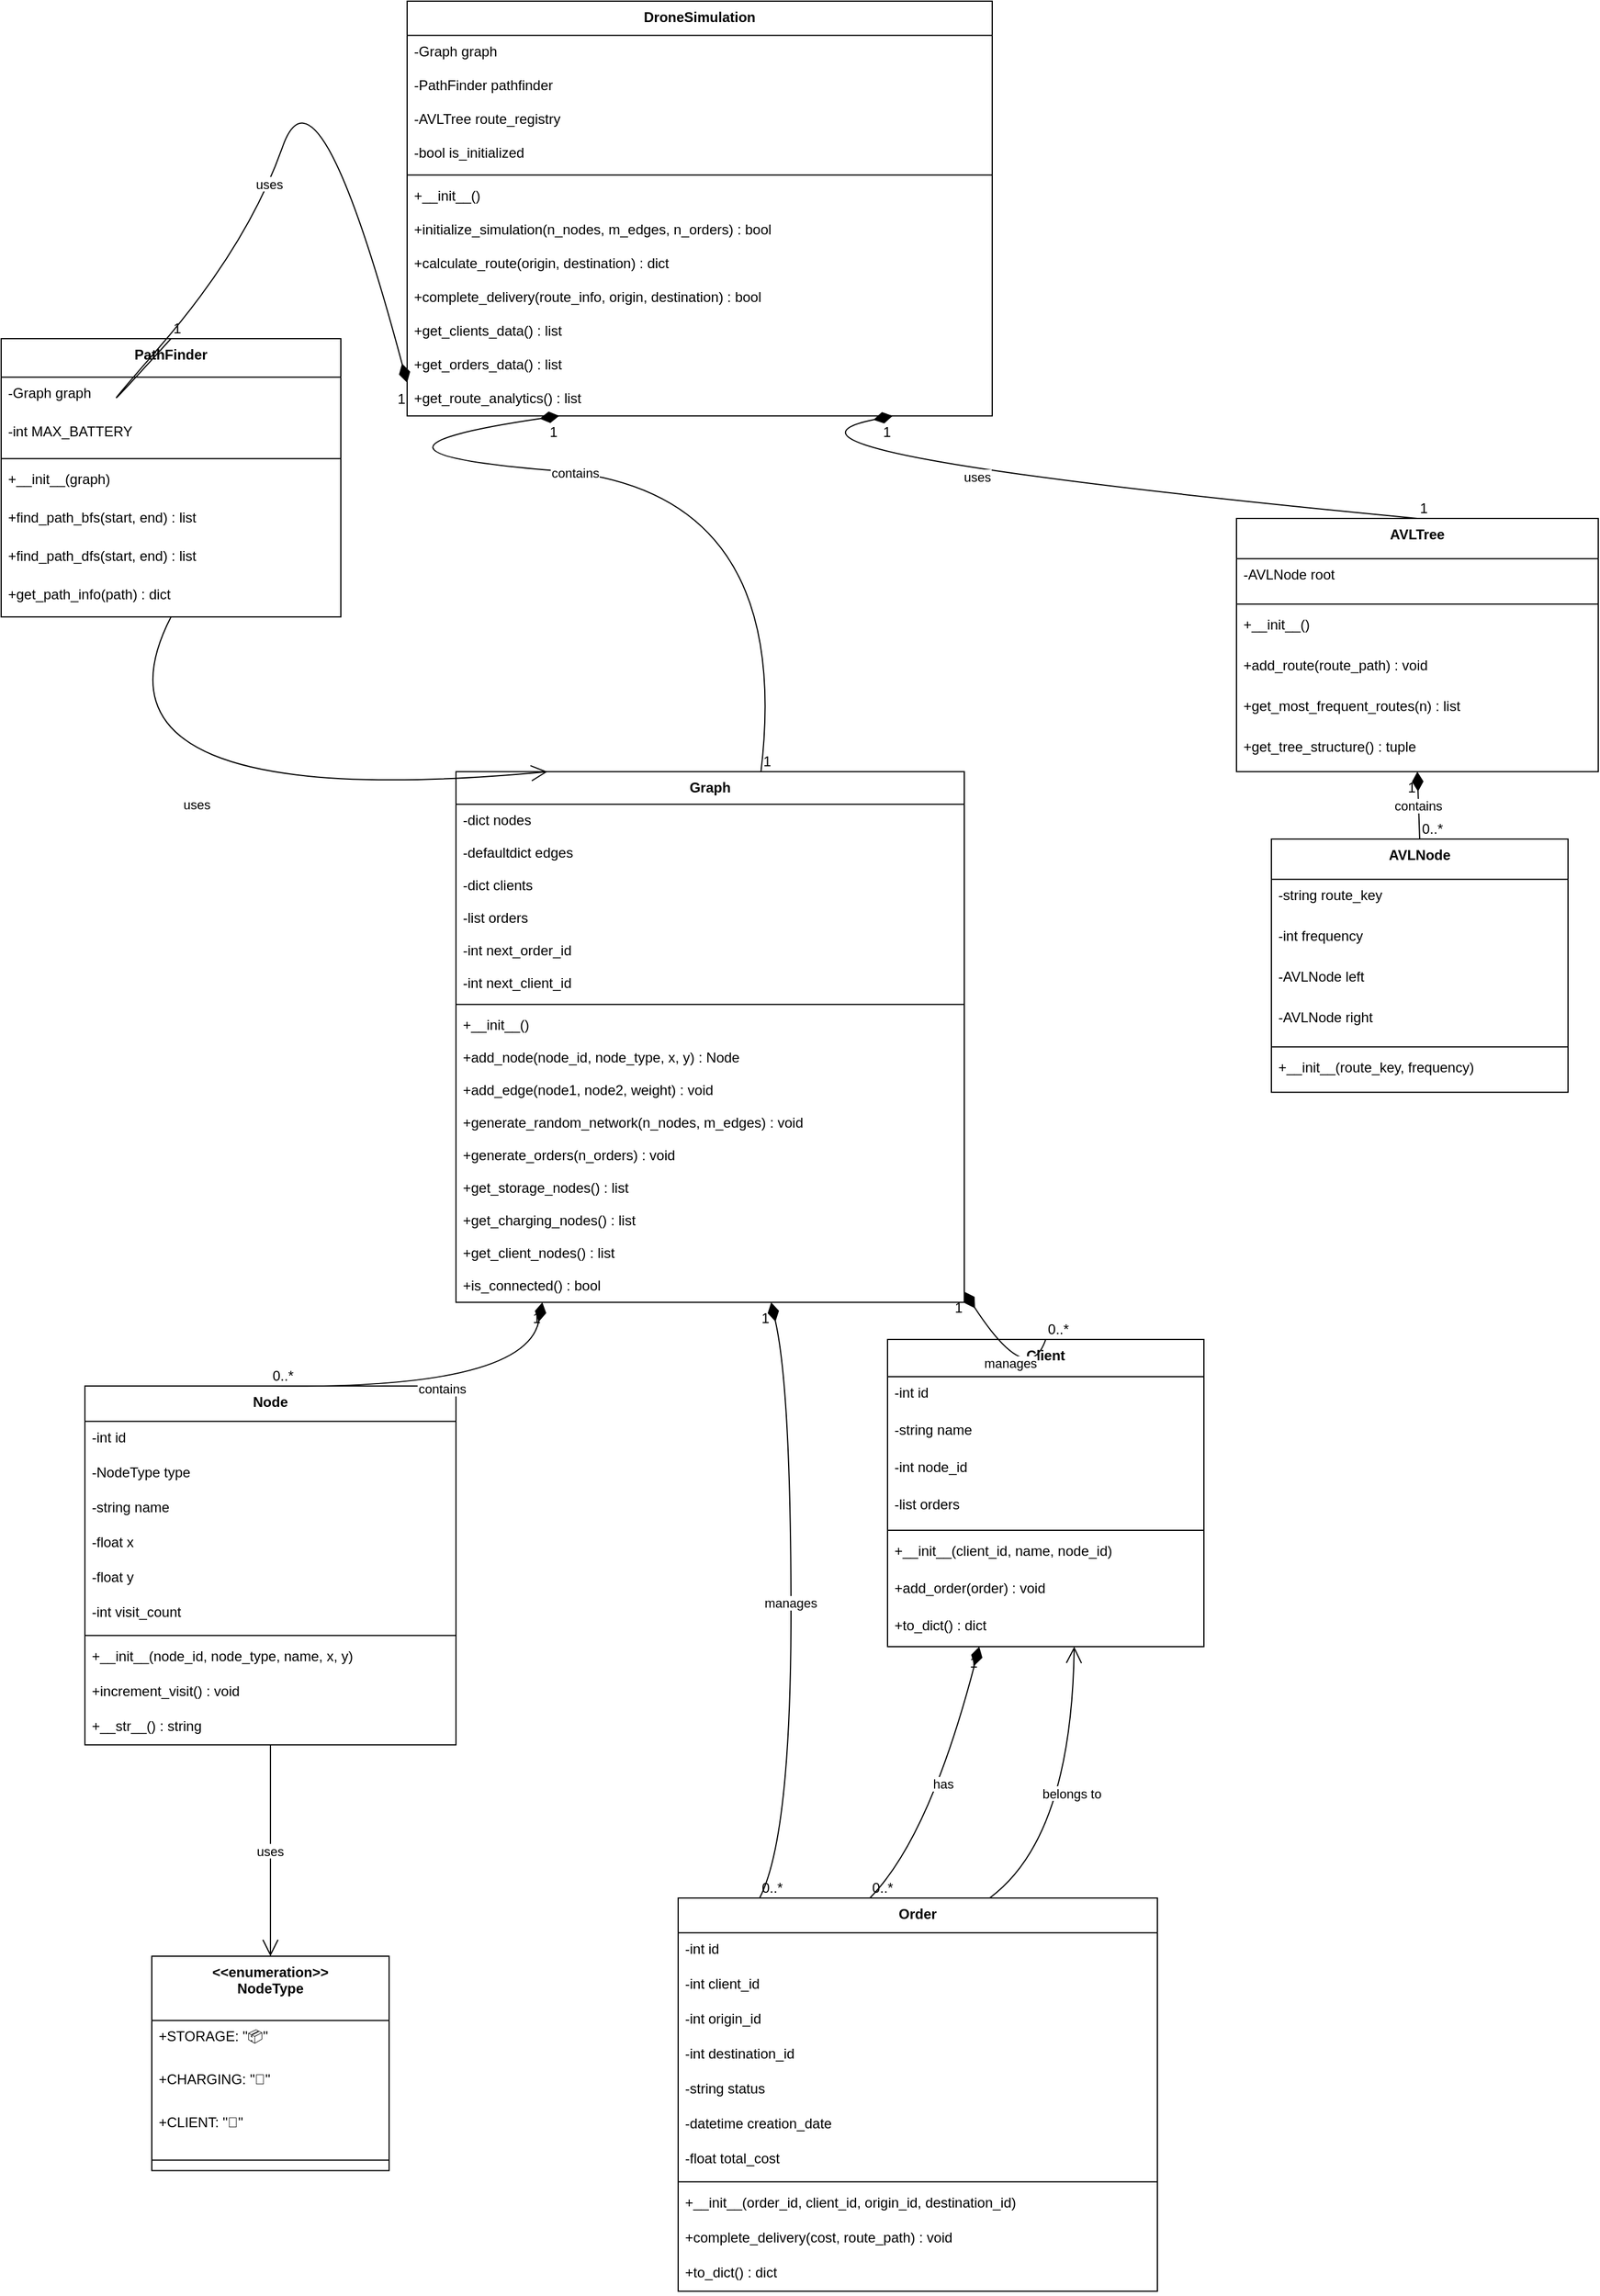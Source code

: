 <mxfile version="27.1.4">
  <diagram id="y_lXuqdZ1ggip_hLGgjh" name="Página-1">
    <mxGraphModel dx="2037" dy="1119" grid="1" gridSize="10" guides="1" tooltips="1" connect="1" arrows="1" fold="1" page="1" pageScale="1" pageWidth="827" pageHeight="1169" math="0" shadow="0">
      <root>
        <mxCell id="0" />
        <mxCell id="1" parent="0" />
        <mxCell id="n8cPeOa20Tu2QeJgqZb3-1" value="&lt;&lt;enumeration&gt;&gt;&#xa;NodeType" style="swimlane;fontStyle=1;align=center;verticalAlign=top;childLayout=stackLayout;horizontal=1;startSize=55.2;horizontalStack=0;resizeParent=1;resizeParentMax=0;resizeLast=0;collapsible=0;marginBottom=0;" vertex="1" parent="1">
          <mxGeometry x="257.5" y="1710" width="204" height="184.2" as="geometry" />
        </mxCell>
        <mxCell id="n8cPeOa20Tu2QeJgqZb3-2" value="+STORAGE: &quot;📦&quot;" style="text;strokeColor=none;fillColor=none;align=left;verticalAlign=top;spacingLeft=4;spacingRight=4;overflow=hidden;rotatable=0;points=[[0,0.5],[1,0.5]];portConstraint=eastwest;" vertex="1" parent="n8cPeOa20Tu2QeJgqZb3-1">
          <mxGeometry y="55.2" width="204" height="37" as="geometry" />
        </mxCell>
        <mxCell id="n8cPeOa20Tu2QeJgqZb3-3" value="+CHARGING: &quot;🔋&quot;" style="text;strokeColor=none;fillColor=none;align=left;verticalAlign=top;spacingLeft=4;spacingRight=4;overflow=hidden;rotatable=0;points=[[0,0.5],[1,0.5]];portConstraint=eastwest;" vertex="1" parent="n8cPeOa20Tu2QeJgqZb3-1">
          <mxGeometry y="92.2" width="204" height="37" as="geometry" />
        </mxCell>
        <mxCell id="n8cPeOa20Tu2QeJgqZb3-4" value="+CLIENT: &quot;👤&quot;" style="text;strokeColor=none;fillColor=none;align=left;verticalAlign=top;spacingLeft=4;spacingRight=4;overflow=hidden;rotatable=0;points=[[0,0.5],[1,0.5]];portConstraint=eastwest;" vertex="1" parent="n8cPeOa20Tu2QeJgqZb3-1">
          <mxGeometry y="129.2" width="204" height="37" as="geometry" />
        </mxCell>
        <mxCell id="n8cPeOa20Tu2QeJgqZb3-5" style="line;strokeWidth=1;fillColor=none;align=left;verticalAlign=middle;spacingTop=-1;spacingLeft=3;spacingRight=3;rotatable=0;labelPosition=right;points=[];portConstraint=eastwest;strokeColor=inherit;" vertex="1" parent="n8cPeOa20Tu2QeJgqZb3-1">
          <mxGeometry y="166.2" width="204" height="18" as="geometry" />
        </mxCell>
        <mxCell id="n8cPeOa20Tu2QeJgqZb3-6" value="Node" style="swimlane;fontStyle=1;align=center;verticalAlign=top;childLayout=stackLayout;horizontal=1;startSize=30.4;horizontalStack=0;resizeParent=1;resizeParentMax=0;resizeLast=0;collapsible=0;marginBottom=0;" vertex="1" parent="1">
          <mxGeometry x="200" y="1220" width="319" height="308.4" as="geometry" />
        </mxCell>
        <mxCell id="n8cPeOa20Tu2QeJgqZb3-7" value="-int id" style="text;strokeColor=none;fillColor=none;align=left;verticalAlign=top;spacingLeft=4;spacingRight=4;overflow=hidden;rotatable=0;points=[[0,0.5],[1,0.5]];portConstraint=eastwest;" vertex="1" parent="n8cPeOa20Tu2QeJgqZb3-6">
          <mxGeometry y="30.4" width="319" height="30" as="geometry" />
        </mxCell>
        <mxCell id="n8cPeOa20Tu2QeJgqZb3-8" value="-NodeType type" style="text;strokeColor=none;fillColor=none;align=left;verticalAlign=top;spacingLeft=4;spacingRight=4;overflow=hidden;rotatable=0;points=[[0,0.5],[1,0.5]];portConstraint=eastwest;" vertex="1" parent="n8cPeOa20Tu2QeJgqZb3-6">
          <mxGeometry y="60.4" width="319" height="30" as="geometry" />
        </mxCell>
        <mxCell id="n8cPeOa20Tu2QeJgqZb3-9" value="-string name" style="text;strokeColor=none;fillColor=none;align=left;verticalAlign=top;spacingLeft=4;spacingRight=4;overflow=hidden;rotatable=0;points=[[0,0.5],[1,0.5]];portConstraint=eastwest;" vertex="1" parent="n8cPeOa20Tu2QeJgqZb3-6">
          <mxGeometry y="90.4" width="319" height="30" as="geometry" />
        </mxCell>
        <mxCell id="n8cPeOa20Tu2QeJgqZb3-10" value="-float x" style="text;strokeColor=none;fillColor=none;align=left;verticalAlign=top;spacingLeft=4;spacingRight=4;overflow=hidden;rotatable=0;points=[[0,0.5],[1,0.5]];portConstraint=eastwest;" vertex="1" parent="n8cPeOa20Tu2QeJgqZb3-6">
          <mxGeometry y="120.4" width="319" height="30" as="geometry" />
        </mxCell>
        <mxCell id="n8cPeOa20Tu2QeJgqZb3-11" value="-float y" style="text;strokeColor=none;fillColor=none;align=left;verticalAlign=top;spacingLeft=4;spacingRight=4;overflow=hidden;rotatable=0;points=[[0,0.5],[1,0.5]];portConstraint=eastwest;" vertex="1" parent="n8cPeOa20Tu2QeJgqZb3-6">
          <mxGeometry y="150.4" width="319" height="30" as="geometry" />
        </mxCell>
        <mxCell id="n8cPeOa20Tu2QeJgqZb3-12" value="-int visit_count" style="text;strokeColor=none;fillColor=none;align=left;verticalAlign=top;spacingLeft=4;spacingRight=4;overflow=hidden;rotatable=0;points=[[0,0.5],[1,0.5]];portConstraint=eastwest;" vertex="1" parent="n8cPeOa20Tu2QeJgqZb3-6">
          <mxGeometry y="180.4" width="319" height="30" as="geometry" />
        </mxCell>
        <mxCell id="n8cPeOa20Tu2QeJgqZb3-13" style="line;strokeWidth=1;fillColor=none;align=left;verticalAlign=middle;spacingTop=-1;spacingLeft=3;spacingRight=3;rotatable=0;labelPosition=right;points=[];portConstraint=eastwest;strokeColor=inherit;" vertex="1" parent="n8cPeOa20Tu2QeJgqZb3-6">
          <mxGeometry y="210.4" width="319" height="8" as="geometry" />
        </mxCell>
        <mxCell id="n8cPeOa20Tu2QeJgqZb3-14" value="+__init__(node_id, node_type, name, x, y)" style="text;strokeColor=none;fillColor=none;align=left;verticalAlign=top;spacingLeft=4;spacingRight=4;overflow=hidden;rotatable=0;points=[[0,0.5],[1,0.5]];portConstraint=eastwest;" vertex="1" parent="n8cPeOa20Tu2QeJgqZb3-6">
          <mxGeometry y="218.4" width="319" height="30" as="geometry" />
        </mxCell>
        <mxCell id="n8cPeOa20Tu2QeJgqZb3-15" value="+increment_visit() : void" style="text;strokeColor=none;fillColor=none;align=left;verticalAlign=top;spacingLeft=4;spacingRight=4;overflow=hidden;rotatable=0;points=[[0,0.5],[1,0.5]];portConstraint=eastwest;" vertex="1" parent="n8cPeOa20Tu2QeJgqZb3-6">
          <mxGeometry y="248.4" width="319" height="30" as="geometry" />
        </mxCell>
        <mxCell id="n8cPeOa20Tu2QeJgqZb3-16" value="+__str__() : string" style="text;strokeColor=none;fillColor=none;align=left;verticalAlign=top;spacingLeft=4;spacingRight=4;overflow=hidden;rotatable=0;points=[[0,0.5],[1,0.5]];portConstraint=eastwest;" vertex="1" parent="n8cPeOa20Tu2QeJgqZb3-6">
          <mxGeometry y="278.4" width="319" height="30" as="geometry" />
        </mxCell>
        <mxCell id="n8cPeOa20Tu2QeJgqZb3-17" value="Graph" style="swimlane;fontStyle=1;align=center;verticalAlign=top;childLayout=stackLayout;horizontal=1;startSize=28;horizontalStack=0;resizeParent=1;resizeParentMax=0;resizeLast=0;collapsible=0;marginBottom=0;" vertex="1" parent="1">
          <mxGeometry x="519" y="692.15" width="437" height="456" as="geometry" />
        </mxCell>
        <mxCell id="n8cPeOa20Tu2QeJgqZb3-18" value="-dict nodes" style="text;strokeColor=none;fillColor=none;align=left;verticalAlign=top;spacingLeft=4;spacingRight=4;overflow=hidden;rotatable=0;points=[[0,0.5],[1,0.5]];portConstraint=eastwest;" vertex="1" parent="n8cPeOa20Tu2QeJgqZb3-17">
          <mxGeometry y="28" width="437" height="28" as="geometry" />
        </mxCell>
        <mxCell id="n8cPeOa20Tu2QeJgqZb3-19" value="-defaultdict edges" style="text;strokeColor=none;fillColor=none;align=left;verticalAlign=top;spacingLeft=4;spacingRight=4;overflow=hidden;rotatable=0;points=[[0,0.5],[1,0.5]];portConstraint=eastwest;" vertex="1" parent="n8cPeOa20Tu2QeJgqZb3-17">
          <mxGeometry y="56" width="437" height="28" as="geometry" />
        </mxCell>
        <mxCell id="n8cPeOa20Tu2QeJgqZb3-20" value="-dict clients" style="text;strokeColor=none;fillColor=none;align=left;verticalAlign=top;spacingLeft=4;spacingRight=4;overflow=hidden;rotatable=0;points=[[0,0.5],[1,0.5]];portConstraint=eastwest;" vertex="1" parent="n8cPeOa20Tu2QeJgqZb3-17">
          <mxGeometry y="84" width="437" height="28" as="geometry" />
        </mxCell>
        <mxCell id="n8cPeOa20Tu2QeJgqZb3-21" value="-list orders" style="text;strokeColor=none;fillColor=none;align=left;verticalAlign=top;spacingLeft=4;spacingRight=4;overflow=hidden;rotatable=0;points=[[0,0.5],[1,0.5]];portConstraint=eastwest;" vertex="1" parent="n8cPeOa20Tu2QeJgqZb3-17">
          <mxGeometry y="112" width="437" height="28" as="geometry" />
        </mxCell>
        <mxCell id="n8cPeOa20Tu2QeJgqZb3-22" value="-int next_order_id" style="text;strokeColor=none;fillColor=none;align=left;verticalAlign=top;spacingLeft=4;spacingRight=4;overflow=hidden;rotatable=0;points=[[0,0.5],[1,0.5]];portConstraint=eastwest;" vertex="1" parent="n8cPeOa20Tu2QeJgqZb3-17">
          <mxGeometry y="140" width="437" height="28" as="geometry" />
        </mxCell>
        <mxCell id="n8cPeOa20Tu2QeJgqZb3-23" value="-int next_client_id" style="text;strokeColor=none;fillColor=none;align=left;verticalAlign=top;spacingLeft=4;spacingRight=4;overflow=hidden;rotatable=0;points=[[0,0.5],[1,0.5]];portConstraint=eastwest;" vertex="1" parent="n8cPeOa20Tu2QeJgqZb3-17">
          <mxGeometry y="168" width="437" height="28" as="geometry" />
        </mxCell>
        <mxCell id="n8cPeOa20Tu2QeJgqZb3-24" style="line;strokeWidth=1;fillColor=none;align=left;verticalAlign=middle;spacingTop=-1;spacingLeft=3;spacingRight=3;rotatable=0;labelPosition=right;points=[];portConstraint=eastwest;strokeColor=inherit;" vertex="1" parent="n8cPeOa20Tu2QeJgqZb3-17">
          <mxGeometry y="196" width="437" height="8" as="geometry" />
        </mxCell>
        <mxCell id="n8cPeOa20Tu2QeJgqZb3-25" value="+__init__()" style="text;strokeColor=none;fillColor=none;align=left;verticalAlign=top;spacingLeft=4;spacingRight=4;overflow=hidden;rotatable=0;points=[[0,0.5],[1,0.5]];portConstraint=eastwest;" vertex="1" parent="n8cPeOa20Tu2QeJgqZb3-17">
          <mxGeometry y="204" width="437" height="28" as="geometry" />
        </mxCell>
        <mxCell id="n8cPeOa20Tu2QeJgqZb3-26" value="+add_node(node_id, node_type, x, y) : Node" style="text;strokeColor=none;fillColor=none;align=left;verticalAlign=top;spacingLeft=4;spacingRight=4;overflow=hidden;rotatable=0;points=[[0,0.5],[1,0.5]];portConstraint=eastwest;" vertex="1" parent="n8cPeOa20Tu2QeJgqZb3-17">
          <mxGeometry y="232" width="437" height="28" as="geometry" />
        </mxCell>
        <mxCell id="n8cPeOa20Tu2QeJgqZb3-27" value="+add_edge(node1, node2, weight) : void" style="text;strokeColor=none;fillColor=none;align=left;verticalAlign=top;spacingLeft=4;spacingRight=4;overflow=hidden;rotatable=0;points=[[0,0.5],[1,0.5]];portConstraint=eastwest;" vertex="1" parent="n8cPeOa20Tu2QeJgqZb3-17">
          <mxGeometry y="260" width="437" height="28" as="geometry" />
        </mxCell>
        <mxCell id="n8cPeOa20Tu2QeJgqZb3-28" value="+generate_random_network(n_nodes, m_edges) : void" style="text;strokeColor=none;fillColor=none;align=left;verticalAlign=top;spacingLeft=4;spacingRight=4;overflow=hidden;rotatable=0;points=[[0,0.5],[1,0.5]];portConstraint=eastwest;" vertex="1" parent="n8cPeOa20Tu2QeJgqZb3-17">
          <mxGeometry y="288" width="437" height="28" as="geometry" />
        </mxCell>
        <mxCell id="n8cPeOa20Tu2QeJgqZb3-29" value="+generate_orders(n_orders) : void" style="text;strokeColor=none;fillColor=none;align=left;verticalAlign=top;spacingLeft=4;spacingRight=4;overflow=hidden;rotatable=0;points=[[0,0.5],[1,0.5]];portConstraint=eastwest;" vertex="1" parent="n8cPeOa20Tu2QeJgqZb3-17">
          <mxGeometry y="316" width="437" height="28" as="geometry" />
        </mxCell>
        <mxCell id="n8cPeOa20Tu2QeJgqZb3-30" value="+get_storage_nodes() : list" style="text;strokeColor=none;fillColor=none;align=left;verticalAlign=top;spacingLeft=4;spacingRight=4;overflow=hidden;rotatable=0;points=[[0,0.5],[1,0.5]];portConstraint=eastwest;" vertex="1" parent="n8cPeOa20Tu2QeJgqZb3-17">
          <mxGeometry y="344" width="437" height="28" as="geometry" />
        </mxCell>
        <mxCell id="n8cPeOa20Tu2QeJgqZb3-31" value="+get_charging_nodes() : list" style="text;strokeColor=none;fillColor=none;align=left;verticalAlign=top;spacingLeft=4;spacingRight=4;overflow=hidden;rotatable=0;points=[[0,0.5],[1,0.5]];portConstraint=eastwest;" vertex="1" parent="n8cPeOa20Tu2QeJgqZb3-17">
          <mxGeometry y="372" width="437" height="28" as="geometry" />
        </mxCell>
        <mxCell id="n8cPeOa20Tu2QeJgqZb3-32" value="+get_client_nodes() : list" style="text;strokeColor=none;fillColor=none;align=left;verticalAlign=top;spacingLeft=4;spacingRight=4;overflow=hidden;rotatable=0;points=[[0,0.5],[1,0.5]];portConstraint=eastwest;" vertex="1" parent="n8cPeOa20Tu2QeJgqZb3-17">
          <mxGeometry y="400" width="437" height="28" as="geometry" />
        </mxCell>
        <mxCell id="n8cPeOa20Tu2QeJgqZb3-33" value="+is_connected() : bool" style="text;strokeColor=none;fillColor=none;align=left;verticalAlign=top;spacingLeft=4;spacingRight=4;overflow=hidden;rotatable=0;points=[[0,0.5],[1,0.5]];portConstraint=eastwest;" vertex="1" parent="n8cPeOa20Tu2QeJgqZb3-17">
          <mxGeometry y="428" width="437" height="28" as="geometry" />
        </mxCell>
        <mxCell id="n8cPeOa20Tu2QeJgqZb3-34" value="Order" style="swimlane;fontStyle=1;align=center;verticalAlign=top;childLayout=stackLayout;horizontal=1;startSize=29.818;horizontalStack=0;resizeParent=1;resizeParentMax=0;resizeLast=0;collapsible=0;marginBottom=0;" vertex="1" parent="1">
          <mxGeometry x="710" y="1660" width="412" height="337.818" as="geometry" />
        </mxCell>
        <mxCell id="n8cPeOa20Tu2QeJgqZb3-35" value="-int id" style="text;strokeColor=none;fillColor=none;align=left;verticalAlign=top;spacingLeft=4;spacingRight=4;overflow=hidden;rotatable=0;points=[[0,0.5],[1,0.5]];portConstraint=eastwest;" vertex="1" parent="n8cPeOa20Tu2QeJgqZb3-34">
          <mxGeometry y="29.818" width="412" height="30" as="geometry" />
        </mxCell>
        <mxCell id="n8cPeOa20Tu2QeJgqZb3-36" value="-int client_id" style="text;strokeColor=none;fillColor=none;align=left;verticalAlign=top;spacingLeft=4;spacingRight=4;overflow=hidden;rotatable=0;points=[[0,0.5],[1,0.5]];portConstraint=eastwest;" vertex="1" parent="n8cPeOa20Tu2QeJgqZb3-34">
          <mxGeometry y="59.818" width="412" height="30" as="geometry" />
        </mxCell>
        <mxCell id="n8cPeOa20Tu2QeJgqZb3-37" value="-int origin_id" style="text;strokeColor=none;fillColor=none;align=left;verticalAlign=top;spacingLeft=4;spacingRight=4;overflow=hidden;rotatable=0;points=[[0,0.5],[1,0.5]];portConstraint=eastwest;" vertex="1" parent="n8cPeOa20Tu2QeJgqZb3-34">
          <mxGeometry y="89.818" width="412" height="30" as="geometry" />
        </mxCell>
        <mxCell id="n8cPeOa20Tu2QeJgqZb3-38" value="-int destination_id" style="text;strokeColor=none;fillColor=none;align=left;verticalAlign=top;spacingLeft=4;spacingRight=4;overflow=hidden;rotatable=0;points=[[0,0.5],[1,0.5]];portConstraint=eastwest;" vertex="1" parent="n8cPeOa20Tu2QeJgqZb3-34">
          <mxGeometry y="119.818" width="412" height="30" as="geometry" />
        </mxCell>
        <mxCell id="n8cPeOa20Tu2QeJgqZb3-39" value="-string status" style="text;strokeColor=none;fillColor=none;align=left;verticalAlign=top;spacingLeft=4;spacingRight=4;overflow=hidden;rotatable=0;points=[[0,0.5],[1,0.5]];portConstraint=eastwest;" vertex="1" parent="n8cPeOa20Tu2QeJgqZb3-34">
          <mxGeometry y="149.818" width="412" height="30" as="geometry" />
        </mxCell>
        <mxCell id="n8cPeOa20Tu2QeJgqZb3-40" value="-datetime creation_date" style="text;strokeColor=none;fillColor=none;align=left;verticalAlign=top;spacingLeft=4;spacingRight=4;overflow=hidden;rotatable=0;points=[[0,0.5],[1,0.5]];portConstraint=eastwest;" vertex="1" parent="n8cPeOa20Tu2QeJgqZb3-34">
          <mxGeometry y="179.818" width="412" height="30" as="geometry" />
        </mxCell>
        <mxCell id="n8cPeOa20Tu2QeJgqZb3-41" value="-float total_cost" style="text;strokeColor=none;fillColor=none;align=left;verticalAlign=top;spacingLeft=4;spacingRight=4;overflow=hidden;rotatable=0;points=[[0,0.5],[1,0.5]];portConstraint=eastwest;" vertex="1" parent="n8cPeOa20Tu2QeJgqZb3-34">
          <mxGeometry y="209.818" width="412" height="30" as="geometry" />
        </mxCell>
        <mxCell id="n8cPeOa20Tu2QeJgqZb3-42" style="line;strokeWidth=1;fillColor=none;align=left;verticalAlign=middle;spacingTop=-1;spacingLeft=3;spacingRight=3;rotatable=0;labelPosition=right;points=[];portConstraint=eastwest;strokeColor=inherit;" vertex="1" parent="n8cPeOa20Tu2QeJgqZb3-34">
          <mxGeometry y="239.818" width="412" height="8" as="geometry" />
        </mxCell>
        <mxCell id="n8cPeOa20Tu2QeJgqZb3-43" value="+__init__(order_id, client_id, origin_id, destination_id)" style="text;strokeColor=none;fillColor=none;align=left;verticalAlign=top;spacingLeft=4;spacingRight=4;overflow=hidden;rotatable=0;points=[[0,0.5],[1,0.5]];portConstraint=eastwest;" vertex="1" parent="n8cPeOa20Tu2QeJgqZb3-34">
          <mxGeometry y="247.818" width="412" height="30" as="geometry" />
        </mxCell>
        <mxCell id="n8cPeOa20Tu2QeJgqZb3-44" value="+complete_delivery(cost, route_path) : void" style="text;strokeColor=none;fillColor=none;align=left;verticalAlign=top;spacingLeft=4;spacingRight=4;overflow=hidden;rotatable=0;points=[[0,0.5],[1,0.5]];portConstraint=eastwest;" vertex="1" parent="n8cPeOa20Tu2QeJgqZb3-34">
          <mxGeometry y="277.818" width="412" height="30" as="geometry" />
        </mxCell>
        <mxCell id="n8cPeOa20Tu2QeJgqZb3-45" value="+to_dict() : dict" style="text;strokeColor=none;fillColor=none;align=left;verticalAlign=top;spacingLeft=4;spacingRight=4;overflow=hidden;rotatable=0;points=[[0,0.5],[1,0.5]];portConstraint=eastwest;" vertex="1" parent="n8cPeOa20Tu2QeJgqZb3-34">
          <mxGeometry y="307.818" width="412" height="30" as="geometry" />
        </mxCell>
        <mxCell id="n8cPeOa20Tu2QeJgqZb3-46" value="Client" style="swimlane;fontStyle=1;align=center;verticalAlign=top;childLayout=stackLayout;horizontal=1;startSize=32;horizontalStack=0;resizeParent=1;resizeParentMax=0;resizeLast=0;collapsible=0;marginBottom=0;" vertex="1" parent="1">
          <mxGeometry x="890" y="1180" width="272" height="264" as="geometry" />
        </mxCell>
        <mxCell id="n8cPeOa20Tu2QeJgqZb3-47" value="-int id" style="text;strokeColor=none;fillColor=none;align=left;verticalAlign=top;spacingLeft=4;spacingRight=4;overflow=hidden;rotatable=0;points=[[0,0.5],[1,0.5]];portConstraint=eastwest;" vertex="1" parent="n8cPeOa20Tu2QeJgqZb3-46">
          <mxGeometry y="32" width="272" height="32" as="geometry" />
        </mxCell>
        <mxCell id="n8cPeOa20Tu2QeJgqZb3-48" value="-string name" style="text;strokeColor=none;fillColor=none;align=left;verticalAlign=top;spacingLeft=4;spacingRight=4;overflow=hidden;rotatable=0;points=[[0,0.5],[1,0.5]];portConstraint=eastwest;" vertex="1" parent="n8cPeOa20Tu2QeJgqZb3-46">
          <mxGeometry y="64" width="272" height="32" as="geometry" />
        </mxCell>
        <mxCell id="n8cPeOa20Tu2QeJgqZb3-49" value="-int node_id" style="text;strokeColor=none;fillColor=none;align=left;verticalAlign=top;spacingLeft=4;spacingRight=4;overflow=hidden;rotatable=0;points=[[0,0.5],[1,0.5]];portConstraint=eastwest;" vertex="1" parent="n8cPeOa20Tu2QeJgqZb3-46">
          <mxGeometry y="96" width="272" height="32" as="geometry" />
        </mxCell>
        <mxCell id="n8cPeOa20Tu2QeJgqZb3-50" value="-list orders" style="text;strokeColor=none;fillColor=none;align=left;verticalAlign=top;spacingLeft=4;spacingRight=4;overflow=hidden;rotatable=0;points=[[0,0.5],[1,0.5]];portConstraint=eastwest;" vertex="1" parent="n8cPeOa20Tu2QeJgqZb3-46">
          <mxGeometry y="128" width="272" height="32" as="geometry" />
        </mxCell>
        <mxCell id="n8cPeOa20Tu2QeJgqZb3-51" style="line;strokeWidth=1;fillColor=none;align=left;verticalAlign=middle;spacingTop=-1;spacingLeft=3;spacingRight=3;rotatable=0;labelPosition=right;points=[];portConstraint=eastwest;strokeColor=inherit;" vertex="1" parent="n8cPeOa20Tu2QeJgqZb3-46">
          <mxGeometry y="160" width="272" height="8" as="geometry" />
        </mxCell>
        <mxCell id="n8cPeOa20Tu2QeJgqZb3-52" value="+__init__(client_id, name, node_id)" style="text;strokeColor=none;fillColor=none;align=left;verticalAlign=top;spacingLeft=4;spacingRight=4;overflow=hidden;rotatable=0;points=[[0,0.5],[1,0.5]];portConstraint=eastwest;" vertex="1" parent="n8cPeOa20Tu2QeJgqZb3-46">
          <mxGeometry y="168" width="272" height="32" as="geometry" />
        </mxCell>
        <mxCell id="n8cPeOa20Tu2QeJgqZb3-53" value="+add_order(order) : void" style="text;strokeColor=none;fillColor=none;align=left;verticalAlign=top;spacingLeft=4;spacingRight=4;overflow=hidden;rotatable=0;points=[[0,0.5],[1,0.5]];portConstraint=eastwest;" vertex="1" parent="n8cPeOa20Tu2QeJgqZb3-46">
          <mxGeometry y="200" width="272" height="32" as="geometry" />
        </mxCell>
        <mxCell id="n8cPeOa20Tu2QeJgqZb3-54" value="+to_dict() : dict" style="text;strokeColor=none;fillColor=none;align=left;verticalAlign=top;spacingLeft=4;spacingRight=4;overflow=hidden;rotatable=0;points=[[0,0.5],[1,0.5]];portConstraint=eastwest;" vertex="1" parent="n8cPeOa20Tu2QeJgqZb3-46">
          <mxGeometry y="232" width="272" height="32" as="geometry" />
        </mxCell>
        <mxCell id="n8cPeOa20Tu2QeJgqZb3-55" value="PathFinder" style="swimlane;fontStyle=1;align=center;verticalAlign=top;childLayout=stackLayout;horizontal=1;startSize=33.143;horizontalStack=0;resizeParent=1;resizeParentMax=0;resizeLast=0;collapsible=0;marginBottom=0;" vertex="1" parent="1">
          <mxGeometry x="128" y="320" width="292" height="239.143" as="geometry" />
        </mxCell>
        <mxCell id="n8cPeOa20Tu2QeJgqZb3-56" value="-Graph graph" style="text;strokeColor=none;fillColor=none;align=left;verticalAlign=top;spacingLeft=4;spacingRight=4;overflow=hidden;rotatable=0;points=[[0,0.5],[1,0.5]];portConstraint=eastwest;" vertex="1" parent="n8cPeOa20Tu2QeJgqZb3-55">
          <mxGeometry y="33.143" width="292" height="33" as="geometry" />
        </mxCell>
        <mxCell id="n8cPeOa20Tu2QeJgqZb3-57" value="-int MAX_BATTERY" style="text;strokeColor=none;fillColor=none;align=left;verticalAlign=top;spacingLeft=4;spacingRight=4;overflow=hidden;rotatable=0;points=[[0,0.5],[1,0.5]];portConstraint=eastwest;" vertex="1" parent="n8cPeOa20Tu2QeJgqZb3-55">
          <mxGeometry y="66.143" width="292" height="33" as="geometry" />
        </mxCell>
        <mxCell id="n8cPeOa20Tu2QeJgqZb3-58" style="line;strokeWidth=1;fillColor=none;align=left;verticalAlign=middle;spacingTop=-1;spacingLeft=3;spacingRight=3;rotatable=0;labelPosition=right;points=[];portConstraint=eastwest;strokeColor=inherit;" vertex="1" parent="n8cPeOa20Tu2QeJgqZb3-55">
          <mxGeometry y="99.143" width="292" height="8" as="geometry" />
        </mxCell>
        <mxCell id="n8cPeOa20Tu2QeJgqZb3-59" value="+__init__(graph)" style="text;strokeColor=none;fillColor=none;align=left;verticalAlign=top;spacingLeft=4;spacingRight=4;overflow=hidden;rotatable=0;points=[[0,0.5],[1,0.5]];portConstraint=eastwest;" vertex="1" parent="n8cPeOa20Tu2QeJgqZb3-55">
          <mxGeometry y="107.143" width="292" height="33" as="geometry" />
        </mxCell>
        <mxCell id="n8cPeOa20Tu2QeJgqZb3-60" value="+find_path_bfs(start, end) : list" style="text;strokeColor=none;fillColor=none;align=left;verticalAlign=top;spacingLeft=4;spacingRight=4;overflow=hidden;rotatable=0;points=[[0,0.5],[1,0.5]];portConstraint=eastwest;" vertex="1" parent="n8cPeOa20Tu2QeJgqZb3-55">
          <mxGeometry y="140.143" width="292" height="33" as="geometry" />
        </mxCell>
        <mxCell id="n8cPeOa20Tu2QeJgqZb3-61" value="+find_path_dfs(start, end) : list" style="text;strokeColor=none;fillColor=none;align=left;verticalAlign=top;spacingLeft=4;spacingRight=4;overflow=hidden;rotatable=0;points=[[0,0.5],[1,0.5]];portConstraint=eastwest;" vertex="1" parent="n8cPeOa20Tu2QeJgqZb3-55">
          <mxGeometry y="173.143" width="292" height="33" as="geometry" />
        </mxCell>
        <mxCell id="n8cPeOa20Tu2QeJgqZb3-62" value="+get_path_info(path) : dict" style="text;strokeColor=none;fillColor=none;align=left;verticalAlign=top;spacingLeft=4;spacingRight=4;overflow=hidden;rotatable=0;points=[[0,0.5],[1,0.5]];portConstraint=eastwest;" vertex="1" parent="n8cPeOa20Tu2QeJgqZb3-55">
          <mxGeometry y="206.143" width="292" height="33" as="geometry" />
        </mxCell>
        <mxCell id="n8cPeOa20Tu2QeJgqZb3-63" value="AVLTree" style="swimlane;fontStyle=1;align=center;verticalAlign=top;childLayout=stackLayout;horizontal=1;startSize=34.667;horizontalStack=0;resizeParent=1;resizeParentMax=0;resizeLast=0;collapsible=0;marginBottom=0;" vertex="1" parent="1">
          <mxGeometry x="1190" y="474.48" width="311" height="217.667" as="geometry" />
        </mxCell>
        <mxCell id="n8cPeOa20Tu2QeJgqZb3-64" value="-AVLNode root" style="text;strokeColor=none;fillColor=none;align=left;verticalAlign=top;spacingLeft=4;spacingRight=4;overflow=hidden;rotatable=0;points=[[0,0.5],[1,0.5]];portConstraint=eastwest;" vertex="1" parent="n8cPeOa20Tu2QeJgqZb3-63">
          <mxGeometry y="34.667" width="311" height="35" as="geometry" />
        </mxCell>
        <mxCell id="n8cPeOa20Tu2QeJgqZb3-65" style="line;strokeWidth=1;fillColor=none;align=left;verticalAlign=middle;spacingTop=-1;spacingLeft=3;spacingRight=3;rotatable=0;labelPosition=right;points=[];portConstraint=eastwest;strokeColor=inherit;" vertex="1" parent="n8cPeOa20Tu2QeJgqZb3-63">
          <mxGeometry y="69.667" width="311" height="8" as="geometry" />
        </mxCell>
        <mxCell id="n8cPeOa20Tu2QeJgqZb3-66" value="+__init__()" style="text;strokeColor=none;fillColor=none;align=left;verticalAlign=top;spacingLeft=4;spacingRight=4;overflow=hidden;rotatable=0;points=[[0,0.5],[1,0.5]];portConstraint=eastwest;" vertex="1" parent="n8cPeOa20Tu2QeJgqZb3-63">
          <mxGeometry y="77.667" width="311" height="35" as="geometry" />
        </mxCell>
        <mxCell id="n8cPeOa20Tu2QeJgqZb3-67" value="+add_route(route_path) : void" style="text;strokeColor=none;fillColor=none;align=left;verticalAlign=top;spacingLeft=4;spacingRight=4;overflow=hidden;rotatable=0;points=[[0,0.5],[1,0.5]];portConstraint=eastwest;" vertex="1" parent="n8cPeOa20Tu2QeJgqZb3-63">
          <mxGeometry y="112.667" width="311" height="35" as="geometry" />
        </mxCell>
        <mxCell id="n8cPeOa20Tu2QeJgqZb3-68" value="+get_most_frequent_routes(n) : list" style="text;strokeColor=none;fillColor=none;align=left;verticalAlign=top;spacingLeft=4;spacingRight=4;overflow=hidden;rotatable=0;points=[[0,0.5],[1,0.5]];portConstraint=eastwest;" vertex="1" parent="n8cPeOa20Tu2QeJgqZb3-63">
          <mxGeometry y="147.667" width="311" height="35" as="geometry" />
        </mxCell>
        <mxCell id="n8cPeOa20Tu2QeJgqZb3-69" value="+get_tree_structure() : tuple" style="text;strokeColor=none;fillColor=none;align=left;verticalAlign=top;spacingLeft=4;spacingRight=4;overflow=hidden;rotatable=0;points=[[0,0.5],[1,0.5]];portConstraint=eastwest;" vertex="1" parent="n8cPeOa20Tu2QeJgqZb3-63">
          <mxGeometry y="182.667" width="311" height="35" as="geometry" />
        </mxCell>
        <mxCell id="n8cPeOa20Tu2QeJgqZb3-70" value="AVLNode" style="swimlane;fontStyle=1;align=center;verticalAlign=top;childLayout=stackLayout;horizontal=1;startSize=34.667;horizontalStack=0;resizeParent=1;resizeParentMax=0;resizeLast=0;collapsible=0;marginBottom=0;" vertex="1" parent="1">
          <mxGeometry x="1220" y="750" width="255" height="217.667" as="geometry" />
        </mxCell>
        <mxCell id="n8cPeOa20Tu2QeJgqZb3-71" value="-string route_key" style="text;strokeColor=none;fillColor=none;align=left;verticalAlign=top;spacingLeft=4;spacingRight=4;overflow=hidden;rotatable=0;points=[[0,0.5],[1,0.5]];portConstraint=eastwest;" vertex="1" parent="n8cPeOa20Tu2QeJgqZb3-70">
          <mxGeometry y="34.667" width="255" height="35" as="geometry" />
        </mxCell>
        <mxCell id="n8cPeOa20Tu2QeJgqZb3-72" value="-int frequency" style="text;strokeColor=none;fillColor=none;align=left;verticalAlign=top;spacingLeft=4;spacingRight=4;overflow=hidden;rotatable=0;points=[[0,0.5],[1,0.5]];portConstraint=eastwest;" vertex="1" parent="n8cPeOa20Tu2QeJgqZb3-70">
          <mxGeometry y="69.667" width="255" height="35" as="geometry" />
        </mxCell>
        <mxCell id="n8cPeOa20Tu2QeJgqZb3-73" value="-AVLNode left" style="text;strokeColor=none;fillColor=none;align=left;verticalAlign=top;spacingLeft=4;spacingRight=4;overflow=hidden;rotatable=0;points=[[0,0.5],[1,0.5]];portConstraint=eastwest;" vertex="1" parent="n8cPeOa20Tu2QeJgqZb3-70">
          <mxGeometry y="104.667" width="255" height="35" as="geometry" />
        </mxCell>
        <mxCell id="n8cPeOa20Tu2QeJgqZb3-74" value="-AVLNode right" style="text;strokeColor=none;fillColor=none;align=left;verticalAlign=top;spacingLeft=4;spacingRight=4;overflow=hidden;rotatable=0;points=[[0,0.5],[1,0.5]];portConstraint=eastwest;" vertex="1" parent="n8cPeOa20Tu2QeJgqZb3-70">
          <mxGeometry y="139.667" width="255" height="35" as="geometry" />
        </mxCell>
        <mxCell id="n8cPeOa20Tu2QeJgqZb3-75" style="line;strokeWidth=1;fillColor=none;align=left;verticalAlign=middle;spacingTop=-1;spacingLeft=3;spacingRight=3;rotatable=0;labelPosition=right;points=[];portConstraint=eastwest;strokeColor=inherit;" vertex="1" parent="n8cPeOa20Tu2QeJgqZb3-70">
          <mxGeometry y="174.667" width="255" height="8" as="geometry" />
        </mxCell>
        <mxCell id="n8cPeOa20Tu2QeJgqZb3-76" value="+__init__(route_key, frequency)" style="text;strokeColor=none;fillColor=none;align=left;verticalAlign=top;spacingLeft=4;spacingRight=4;overflow=hidden;rotatable=0;points=[[0,0.5],[1,0.5]];portConstraint=eastwest;" vertex="1" parent="n8cPeOa20Tu2QeJgqZb3-70">
          <mxGeometry y="182.667" width="255" height="35" as="geometry" />
        </mxCell>
        <mxCell id="n8cPeOa20Tu2QeJgqZb3-77" value="DroneSimulation" style="swimlane;fontStyle=1;align=center;verticalAlign=top;childLayout=stackLayout;horizontal=1;startSize=29.333;horizontalStack=0;resizeParent=1;resizeParentMax=0;resizeLast=0;collapsible=0;marginBottom=0;" vertex="1" parent="1">
          <mxGeometry x="477" y="30" width="503" height="356.333" as="geometry" />
        </mxCell>
        <mxCell id="n8cPeOa20Tu2QeJgqZb3-78" value="-Graph graph" style="text;strokeColor=none;fillColor=none;align=left;verticalAlign=top;spacingLeft=4;spacingRight=4;overflow=hidden;rotatable=0;points=[[0,0.5],[1,0.5]];portConstraint=eastwest;" vertex="1" parent="n8cPeOa20Tu2QeJgqZb3-77">
          <mxGeometry y="29.333" width="503" height="29" as="geometry" />
        </mxCell>
        <mxCell id="n8cPeOa20Tu2QeJgqZb3-79" value="-PathFinder pathfinder" style="text;strokeColor=none;fillColor=none;align=left;verticalAlign=top;spacingLeft=4;spacingRight=4;overflow=hidden;rotatable=0;points=[[0,0.5],[1,0.5]];portConstraint=eastwest;" vertex="1" parent="n8cPeOa20Tu2QeJgqZb3-77">
          <mxGeometry y="58.333" width="503" height="29" as="geometry" />
        </mxCell>
        <mxCell id="n8cPeOa20Tu2QeJgqZb3-80" value="-AVLTree route_registry" style="text;strokeColor=none;fillColor=none;align=left;verticalAlign=top;spacingLeft=4;spacingRight=4;overflow=hidden;rotatable=0;points=[[0,0.5],[1,0.5]];portConstraint=eastwest;" vertex="1" parent="n8cPeOa20Tu2QeJgqZb3-77">
          <mxGeometry y="87.333" width="503" height="29" as="geometry" />
        </mxCell>
        <mxCell id="n8cPeOa20Tu2QeJgqZb3-81" value="-bool is_initialized" style="text;strokeColor=none;fillColor=none;align=left;verticalAlign=top;spacingLeft=4;spacingRight=4;overflow=hidden;rotatable=0;points=[[0,0.5],[1,0.5]];portConstraint=eastwest;" vertex="1" parent="n8cPeOa20Tu2QeJgqZb3-77">
          <mxGeometry y="116.333" width="503" height="29" as="geometry" />
        </mxCell>
        <mxCell id="n8cPeOa20Tu2QeJgqZb3-82" style="line;strokeWidth=1;fillColor=none;align=left;verticalAlign=middle;spacingTop=-1;spacingLeft=3;spacingRight=3;rotatable=0;labelPosition=right;points=[];portConstraint=eastwest;strokeColor=inherit;" vertex="1" parent="n8cPeOa20Tu2QeJgqZb3-77">
          <mxGeometry y="145.333" width="503" height="8" as="geometry" />
        </mxCell>
        <mxCell id="n8cPeOa20Tu2QeJgqZb3-83" value="+__init__()" style="text;strokeColor=none;fillColor=none;align=left;verticalAlign=top;spacingLeft=4;spacingRight=4;overflow=hidden;rotatable=0;points=[[0,0.5],[1,0.5]];portConstraint=eastwest;" vertex="1" parent="n8cPeOa20Tu2QeJgqZb3-77">
          <mxGeometry y="153.333" width="503" height="29" as="geometry" />
        </mxCell>
        <mxCell id="n8cPeOa20Tu2QeJgqZb3-84" value="+initialize_simulation(n_nodes, m_edges, n_orders) : bool" style="text;strokeColor=none;fillColor=none;align=left;verticalAlign=top;spacingLeft=4;spacingRight=4;overflow=hidden;rotatable=0;points=[[0,0.5],[1,0.5]];portConstraint=eastwest;" vertex="1" parent="n8cPeOa20Tu2QeJgqZb3-77">
          <mxGeometry y="182.333" width="503" height="29" as="geometry" />
        </mxCell>
        <mxCell id="n8cPeOa20Tu2QeJgqZb3-85" value="+calculate_route(origin, destination) : dict" style="text;strokeColor=none;fillColor=none;align=left;verticalAlign=top;spacingLeft=4;spacingRight=4;overflow=hidden;rotatable=0;points=[[0,0.5],[1,0.5]];portConstraint=eastwest;" vertex="1" parent="n8cPeOa20Tu2QeJgqZb3-77">
          <mxGeometry y="211.333" width="503" height="29" as="geometry" />
        </mxCell>
        <mxCell id="n8cPeOa20Tu2QeJgqZb3-86" value="+complete_delivery(route_info, origin, destination) : bool" style="text;strokeColor=none;fillColor=none;align=left;verticalAlign=top;spacingLeft=4;spacingRight=4;overflow=hidden;rotatable=0;points=[[0,0.5],[1,0.5]];portConstraint=eastwest;" vertex="1" parent="n8cPeOa20Tu2QeJgqZb3-77">
          <mxGeometry y="240.333" width="503" height="29" as="geometry" />
        </mxCell>
        <mxCell id="n8cPeOa20Tu2QeJgqZb3-87" value="+get_clients_data() : list" style="text;strokeColor=none;fillColor=none;align=left;verticalAlign=top;spacingLeft=4;spacingRight=4;overflow=hidden;rotatable=0;points=[[0,0.5],[1,0.5]];portConstraint=eastwest;" vertex="1" parent="n8cPeOa20Tu2QeJgqZb3-77">
          <mxGeometry y="269.333" width="503" height="29" as="geometry" />
        </mxCell>
        <mxCell id="n8cPeOa20Tu2QeJgqZb3-88" value="+get_orders_data() : list" style="text;strokeColor=none;fillColor=none;align=left;verticalAlign=top;spacingLeft=4;spacingRight=4;overflow=hidden;rotatable=0;points=[[0,0.5],[1,0.5]];portConstraint=eastwest;" vertex="1" parent="n8cPeOa20Tu2QeJgqZb3-77">
          <mxGeometry y="298.333" width="503" height="29" as="geometry" />
        </mxCell>
        <mxCell id="n8cPeOa20Tu2QeJgqZb3-89" value="+get_route_analytics() : list" style="text;strokeColor=none;fillColor=none;align=left;verticalAlign=top;spacingLeft=4;spacingRight=4;overflow=hidden;rotatable=0;points=[[0,0.5],[1,0.5]];portConstraint=eastwest;" vertex="1" parent="n8cPeOa20Tu2QeJgqZb3-77">
          <mxGeometry y="327.333" width="503" height="29" as="geometry" />
        </mxCell>
        <mxCell id="n8cPeOa20Tu2QeJgqZb3-90" value="uses" style="curved=1;startArrow=none;endArrow=open;endSize=12;exitX=0.5;exitY=1;entryX=0.5;entryY=0;rounded=0;" edge="1" parent="1" source="n8cPeOa20Tu2QeJgqZb3-6" target="n8cPeOa20Tu2QeJgqZb3-1">
          <mxGeometry relative="1" as="geometry">
            <Array as="points" />
          </mxGeometry>
        </mxCell>
        <mxCell id="n8cPeOa20Tu2QeJgqZb3-91" value="contains" style="curved=1;startArrow=diamondThin;startSize=14;startFill=1;endArrow=none;exitX=0.17;exitY=1;entryX=0.5;entryY=0;rounded=0;" edge="1" parent="1" source="n8cPeOa20Tu2QeJgqZb3-17" target="n8cPeOa20Tu2QeJgqZb3-6">
          <mxGeometry relative="1" as="geometry">
            <Array as="points">
              <mxPoint x="579" y="1223.17" />
            </Array>
          </mxGeometry>
        </mxCell>
        <mxCell id="n8cPeOa20Tu2QeJgqZb3-92" value="1" style="edgeLabel;resizable=0;labelBackgroundColor=none;fontSize=12;align=right;verticalAlign=top;" vertex="1" parent="n8cPeOa20Tu2QeJgqZb3-91">
          <mxGeometry x="-1" relative="1" as="geometry" />
        </mxCell>
        <mxCell id="n8cPeOa20Tu2QeJgqZb3-93" value="0..*" style="edgeLabel;resizable=0;labelBackgroundColor=none;fontSize=12;align=left;verticalAlign=bottom;" vertex="1" parent="n8cPeOa20Tu2QeJgqZb3-91">
          <mxGeometry x="1" relative="1" as="geometry" />
        </mxCell>
        <mxCell id="n8cPeOa20Tu2QeJgqZb3-94" value="manages" style="curved=1;startArrow=diamondThin;startSize=14;startFill=1;endArrow=none;exitX=1;exitY=0.98;entryX=0.5;entryY=0;rounded=0;" edge="1" parent="1" source="n8cPeOa20Tu2QeJgqZb3-17" target="n8cPeOa20Tu2QeJgqZb3-46">
          <mxGeometry relative="1" as="geometry">
            <Array as="points">
              <mxPoint x="1011" y="1223.17" />
            </Array>
          </mxGeometry>
        </mxCell>
        <mxCell id="n8cPeOa20Tu2QeJgqZb3-95" value="1" style="edgeLabel;resizable=0;labelBackgroundColor=none;fontSize=12;align=right;verticalAlign=top;" vertex="1" parent="n8cPeOa20Tu2QeJgqZb3-94">
          <mxGeometry x="-1" relative="1" as="geometry" />
        </mxCell>
        <mxCell id="n8cPeOa20Tu2QeJgqZb3-96" value="0..*" style="edgeLabel;resizable=0;labelBackgroundColor=none;fontSize=12;align=left;verticalAlign=bottom;" vertex="1" parent="n8cPeOa20Tu2QeJgqZb3-94">
          <mxGeometry x="1" relative="1" as="geometry" />
        </mxCell>
        <mxCell id="n8cPeOa20Tu2QeJgqZb3-97" value="manages" style="curved=1;startArrow=diamondThin;startSize=14;startFill=1;endArrow=none;exitX=0.62;exitY=1;entryX=0.17;entryY=0;rounded=0;" edge="1" parent="1" source="n8cPeOa20Tu2QeJgqZb3-17" target="n8cPeOa20Tu2QeJgqZb3-34">
          <mxGeometry relative="1" as="geometry">
            <Array as="points">
              <mxPoint x="807" y="1223.17" />
              <mxPoint x="807" y="1608.17" />
            </Array>
          </mxGeometry>
        </mxCell>
        <mxCell id="n8cPeOa20Tu2QeJgqZb3-98" value="1" style="edgeLabel;resizable=0;labelBackgroundColor=none;fontSize=12;align=right;verticalAlign=top;" vertex="1" parent="n8cPeOa20Tu2QeJgqZb3-97">
          <mxGeometry x="-1" relative="1" as="geometry" />
        </mxCell>
        <mxCell id="n8cPeOa20Tu2QeJgqZb3-99" value="0..*" style="edgeLabel;resizable=0;labelBackgroundColor=none;fontSize=12;align=left;verticalAlign=bottom;" vertex="1" parent="n8cPeOa20Tu2QeJgqZb3-97">
          <mxGeometry x="1" relative="1" as="geometry" />
        </mxCell>
        <mxCell id="n8cPeOa20Tu2QeJgqZb3-100" value="belongs to" style="curved=1;startArrow=none;endArrow=open;endSize=12;exitX=0.65;exitY=0;entryX=0.59;entryY=1;rounded=0;" edge="1" parent="1" source="n8cPeOa20Tu2QeJgqZb3-34" target="n8cPeOa20Tu2QeJgqZb3-46">
          <mxGeometry relative="1" as="geometry">
            <Array as="points">
              <mxPoint x="1048" y="1608.17" />
            </Array>
          </mxGeometry>
        </mxCell>
        <mxCell id="n8cPeOa20Tu2QeJgqZb3-101" value="has" style="curved=1;startArrow=diamondThin;startSize=14;startFill=1;endArrow=none;exitX=0.29;exitY=1;entryX=0.4;entryY=0;rounded=0;" edge="1" parent="1" source="n8cPeOa20Tu2QeJgqZb3-46" target="n8cPeOa20Tu2QeJgqZb3-34">
          <mxGeometry relative="1" as="geometry">
            <Array as="points">
              <mxPoint x="926" y="1608.17" />
            </Array>
          </mxGeometry>
        </mxCell>
        <mxCell id="n8cPeOa20Tu2QeJgqZb3-102" value="1" style="edgeLabel;resizable=0;labelBackgroundColor=none;fontSize=12;align=right;verticalAlign=top;" vertex="1" parent="n8cPeOa20Tu2QeJgqZb3-101">
          <mxGeometry x="-1" relative="1" as="geometry" />
        </mxCell>
        <mxCell id="n8cPeOa20Tu2QeJgqZb3-103" value="0..*" style="edgeLabel;resizable=0;labelBackgroundColor=none;fontSize=12;align=left;verticalAlign=bottom;" vertex="1" parent="n8cPeOa20Tu2QeJgqZb3-101">
          <mxGeometry x="1" relative="1" as="geometry" />
        </mxCell>
        <mxCell id="n8cPeOa20Tu2QeJgqZb3-104" value="uses" style="curved=1;startArrow=none;endArrow=open;endSize=12;exitX=0.5;exitY=1;entryX=0.18;entryY=0;rounded=0;" edge="1" parent="1" source="n8cPeOa20Tu2QeJgqZb3-55" target="n8cPeOa20Tu2QeJgqZb3-17">
          <mxGeometry relative="1" as="geometry">
            <Array as="points">
              <mxPoint x="186" y="730" />
            </Array>
          </mxGeometry>
        </mxCell>
        <mxCell id="n8cPeOa20Tu2QeJgqZb3-105" value="contains" style="curved=1;startArrow=diamondThin;startSize=14;startFill=1;endArrow=none;exitX=0.5;exitY=1;entryX=0.5;entryY=0;rounded=0;" edge="1" parent="1" source="n8cPeOa20Tu2QeJgqZb3-63" target="n8cPeOa20Tu2QeJgqZb3-70">
          <mxGeometry relative="1" as="geometry">
            <Array as="points" />
          </mxGeometry>
        </mxCell>
        <mxCell id="n8cPeOa20Tu2QeJgqZb3-106" value="1" style="edgeLabel;resizable=0;labelBackgroundColor=none;fontSize=12;align=right;verticalAlign=top;" vertex="1" parent="n8cPeOa20Tu2QeJgqZb3-105">
          <mxGeometry x="-1" relative="1" as="geometry" />
        </mxCell>
        <mxCell id="n8cPeOa20Tu2QeJgqZb3-107" value="0..*" style="edgeLabel;resizable=0;labelBackgroundColor=none;fontSize=12;align=left;verticalAlign=bottom;" vertex="1" parent="n8cPeOa20Tu2QeJgqZb3-105">
          <mxGeometry x="1" relative="1" as="geometry" />
        </mxCell>
        <mxCell id="n8cPeOa20Tu2QeJgqZb3-108" value="contains" style="curved=1;startArrow=diamondThin;startSize=14;startFill=1;endArrow=none;exitX=0.26;exitY=1;entryX=0.6;entryY=0;rounded=0;" edge="1" parent="1" source="n8cPeOa20Tu2QeJgqZb3-77" target="n8cPeOa20Tu2QeJgqZb3-17">
          <mxGeometry relative="1" as="geometry">
            <Array as="points">
              <mxPoint x="400" y="417" />
              <mxPoint x="810" y="450" />
            </Array>
          </mxGeometry>
        </mxCell>
        <mxCell id="n8cPeOa20Tu2QeJgqZb3-109" value="1" style="edgeLabel;resizable=0;labelBackgroundColor=none;fontSize=12;align=right;verticalAlign=top;" vertex="1" parent="n8cPeOa20Tu2QeJgqZb3-108">
          <mxGeometry x="-1" relative="1" as="geometry" />
        </mxCell>
        <mxCell id="n8cPeOa20Tu2QeJgqZb3-110" value="1" style="edgeLabel;resizable=0;labelBackgroundColor=none;fontSize=12;align=left;verticalAlign=bottom;" vertex="1" parent="n8cPeOa20Tu2QeJgqZb3-108">
          <mxGeometry x="1" relative="1" as="geometry" />
        </mxCell>
        <mxCell id="n8cPeOa20Tu2QeJgqZb3-111" value="uses" style="curved=1;startArrow=diamondThin;startSize=14;startFill=1;endArrow=none;exitX=0;exitY=0.92;entryX=0.5;entryY=0;rounded=0;" edge="1" parent="1" source="n8cPeOa20Tu2QeJgqZb3-77" target="n8cPeOa20Tu2QeJgqZb3-55">
          <mxGeometry relative="1" as="geometry">
            <Array as="points">
              <mxPoint x="400" y="70" />
              <mxPoint x="340" y="240" />
              <mxPoint x="186" y="417" />
            </Array>
          </mxGeometry>
        </mxCell>
        <mxCell id="n8cPeOa20Tu2QeJgqZb3-112" value="1" style="edgeLabel;resizable=0;labelBackgroundColor=none;fontSize=12;align=right;verticalAlign=top;" vertex="1" parent="n8cPeOa20Tu2QeJgqZb3-111">
          <mxGeometry x="-1" relative="1" as="geometry" />
        </mxCell>
        <mxCell id="n8cPeOa20Tu2QeJgqZb3-113" value="1" style="edgeLabel;resizable=0;labelBackgroundColor=none;fontSize=12;align=left;verticalAlign=bottom;" vertex="1" parent="n8cPeOa20Tu2QeJgqZb3-111">
          <mxGeometry x="1" relative="1" as="geometry" />
        </mxCell>
        <mxCell id="n8cPeOa20Tu2QeJgqZb3-114" value="uses" style="curved=1;startArrow=diamondThin;startSize=14;startFill=1;endArrow=none;exitX=0.83;exitY=1;entryX=0.5;entryY=0;rounded=0;" edge="1" parent="1" source="n8cPeOa20Tu2QeJgqZb3-77" target="n8cPeOa20Tu2QeJgqZb3-63">
          <mxGeometry relative="1" as="geometry">
            <Array as="points">
              <mxPoint x="743" y="417" />
            </Array>
          </mxGeometry>
        </mxCell>
        <mxCell id="n8cPeOa20Tu2QeJgqZb3-115" value="1" style="edgeLabel;resizable=0;labelBackgroundColor=none;fontSize=12;align=right;verticalAlign=top;" vertex="1" parent="n8cPeOa20Tu2QeJgqZb3-114">
          <mxGeometry x="-1" relative="1" as="geometry" />
        </mxCell>
        <mxCell id="n8cPeOa20Tu2QeJgqZb3-116" value="1" style="edgeLabel;resizable=0;labelBackgroundColor=none;fontSize=12;align=left;verticalAlign=bottom;" vertex="1" parent="n8cPeOa20Tu2QeJgqZb3-114">
          <mxGeometry x="1" relative="1" as="geometry" />
        </mxCell>
      </root>
    </mxGraphModel>
  </diagram>
</mxfile>
